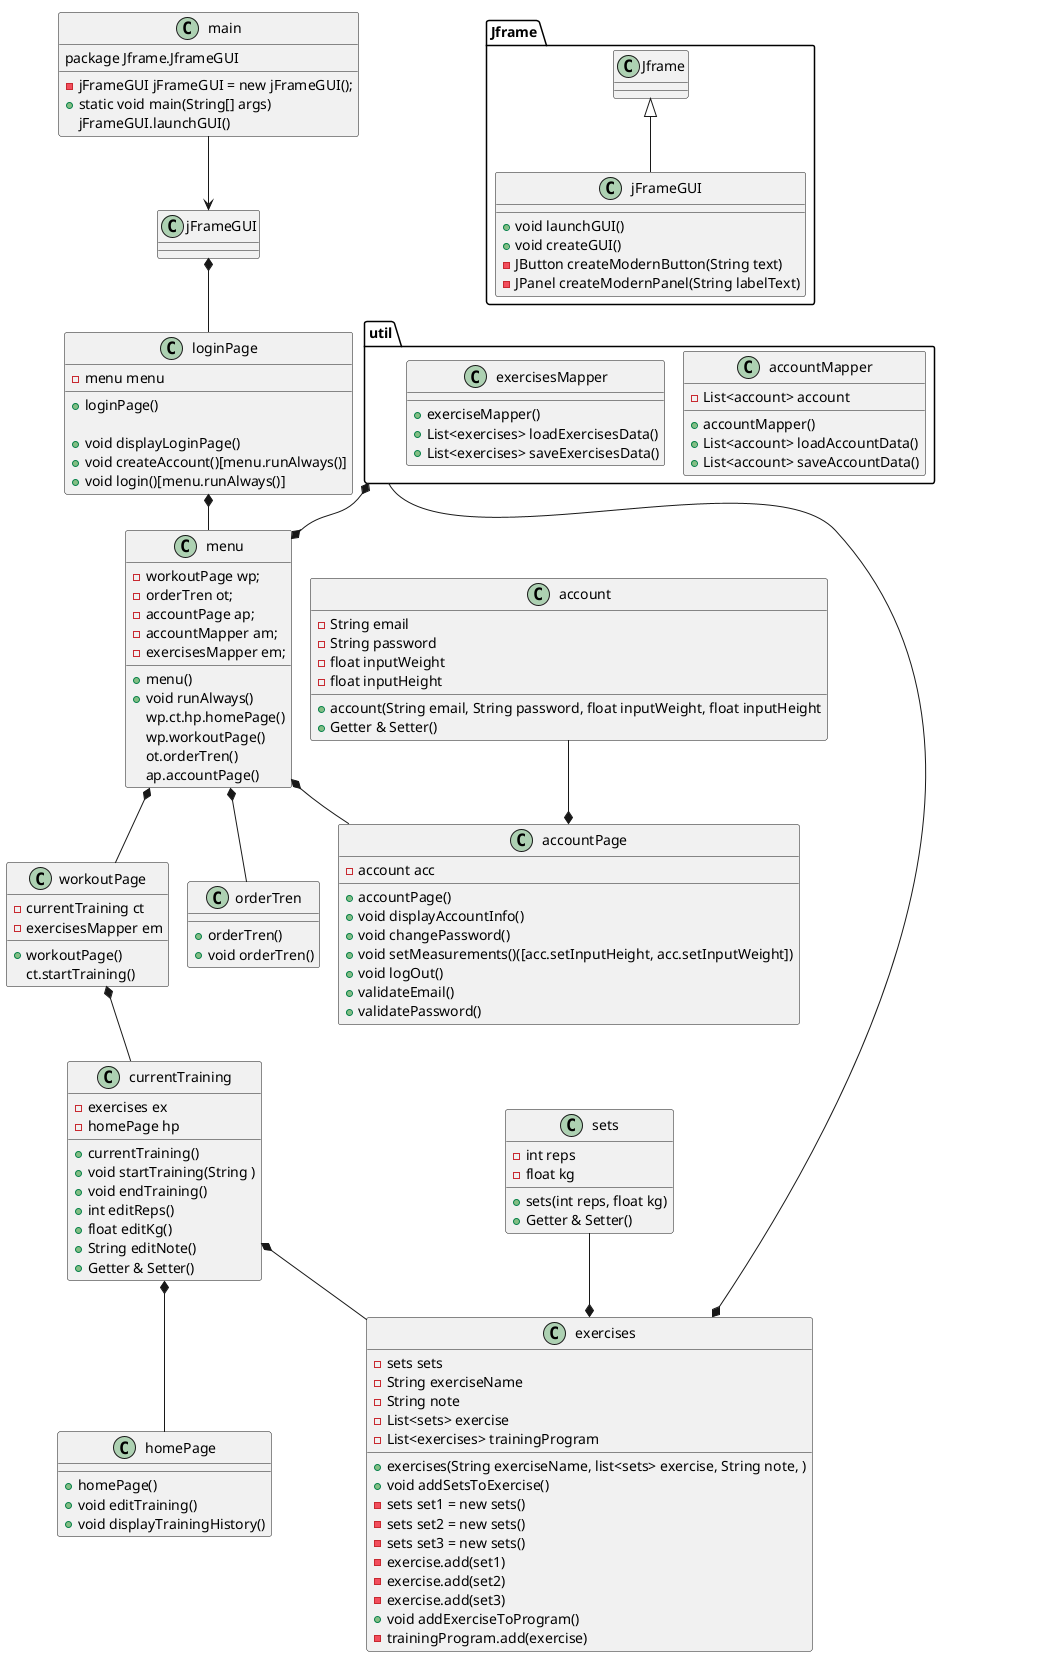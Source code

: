 @startuml
!pragma layout smetana

main --> jFrameGUI
jFrameGUI *-- loginPage
loginPage *-- menu
currentTraining *-- homePage
menu *-- workoutPage
menu *-- accountPage
menu *-- orderTren
account --* accountPage
currentTraining *-- exercises
"util" *--* menu
"util" --* exercises
sets --* exercises

class main {
package Jframe.JframeGUI
- jFrameGUI jFrameGUI = new jFrameGUI();
+ static void main(String[] args)
jFrameGUI.launchGUI()



}
package Jframe{
class jFrameGUI extends Jframe  {
+ void launchGUI()
+ void createGUI()
- JButton createModernButton(String text)
- JPanel createModernPanel(String labelText)
}
}

class loginPage {
- menu menu

' Constructor
+ loginPage()

' Metoder
+ void displayLoginPage()
+ void createAccount()[menu.runAlways()]
+ void login()[menu.runAlways()]

}
class menu {
- workoutPage wp;
- orderTren ot;
- accountPage ap;
- accountMapper am;
- exercisesMapper em;
+ menu()
+ void runAlways()
 wp.ct.hp.homePage()
 wp.workoutPage()
 ot.orderTren()
 ap.accountPage()


}
class homePage {
+ homePage()
+ void editTraining()
+ void displayTrainingHistory()
}
class workoutPage {
- currentTraining ct
- exercisesMapper em
+ workoutPage()
ct.startTraining()

}

workoutPage *-- currentTraining

class currentTraining{
- exercises ex
- homePage hp
+ currentTraining()
+ void startTraining(String )
+ void endTraining()
+ int editReps()
+ float editKg()
+ String editNote()
+ Getter & Setter()
}

class accountPage {
- account acc
+ accountPage()
+ void displayAccountInfo()
+ void changePassword()
+ void setMeasurements()([acc.setInputHeight, acc.setInputWeight])
+ void logOut()
+ validateEmail()
+ validatePassword()

}
class orderTren {
+ orderTren()
+ void orderTren()

}
class exercises {
- sets sets
+ exercises(String exerciseName, list<sets> exercise, String note, )
- String exerciseName
- String note
- List<sets> exercise
- List<exercises> trainingProgram


+ void addSetsToExercise()
- sets set1 = new sets()
- sets set2 = new sets()
- sets set3 = new sets()
- exercise.add(set1)
- exercise.add(set2)
- exercise.add(set3)
+ void addExerciseToProgram()
- trainingProgram.add(exercise)





}

class account {
- String email
- String password
- float inputWeight
- float inputHeight

+ account(String email, String password, float inputWeight, float inputHeight
+ Getter & Setter()

}
class sets {
- int reps
- float kg

+ sets(int reps, float kg)
+ Getter & Setter()
}

package "util" {
class accountMapper {
+ accountMapper()
- List<account> account

+List<account> loadAccountData()
+List<account> saveAccountData()
}

class exercisesMapper {
+ exerciseMapper()
+ List<exercises> loadExercisesData()
+ List<exercises> saveExercisesData()
}
}
@enduml